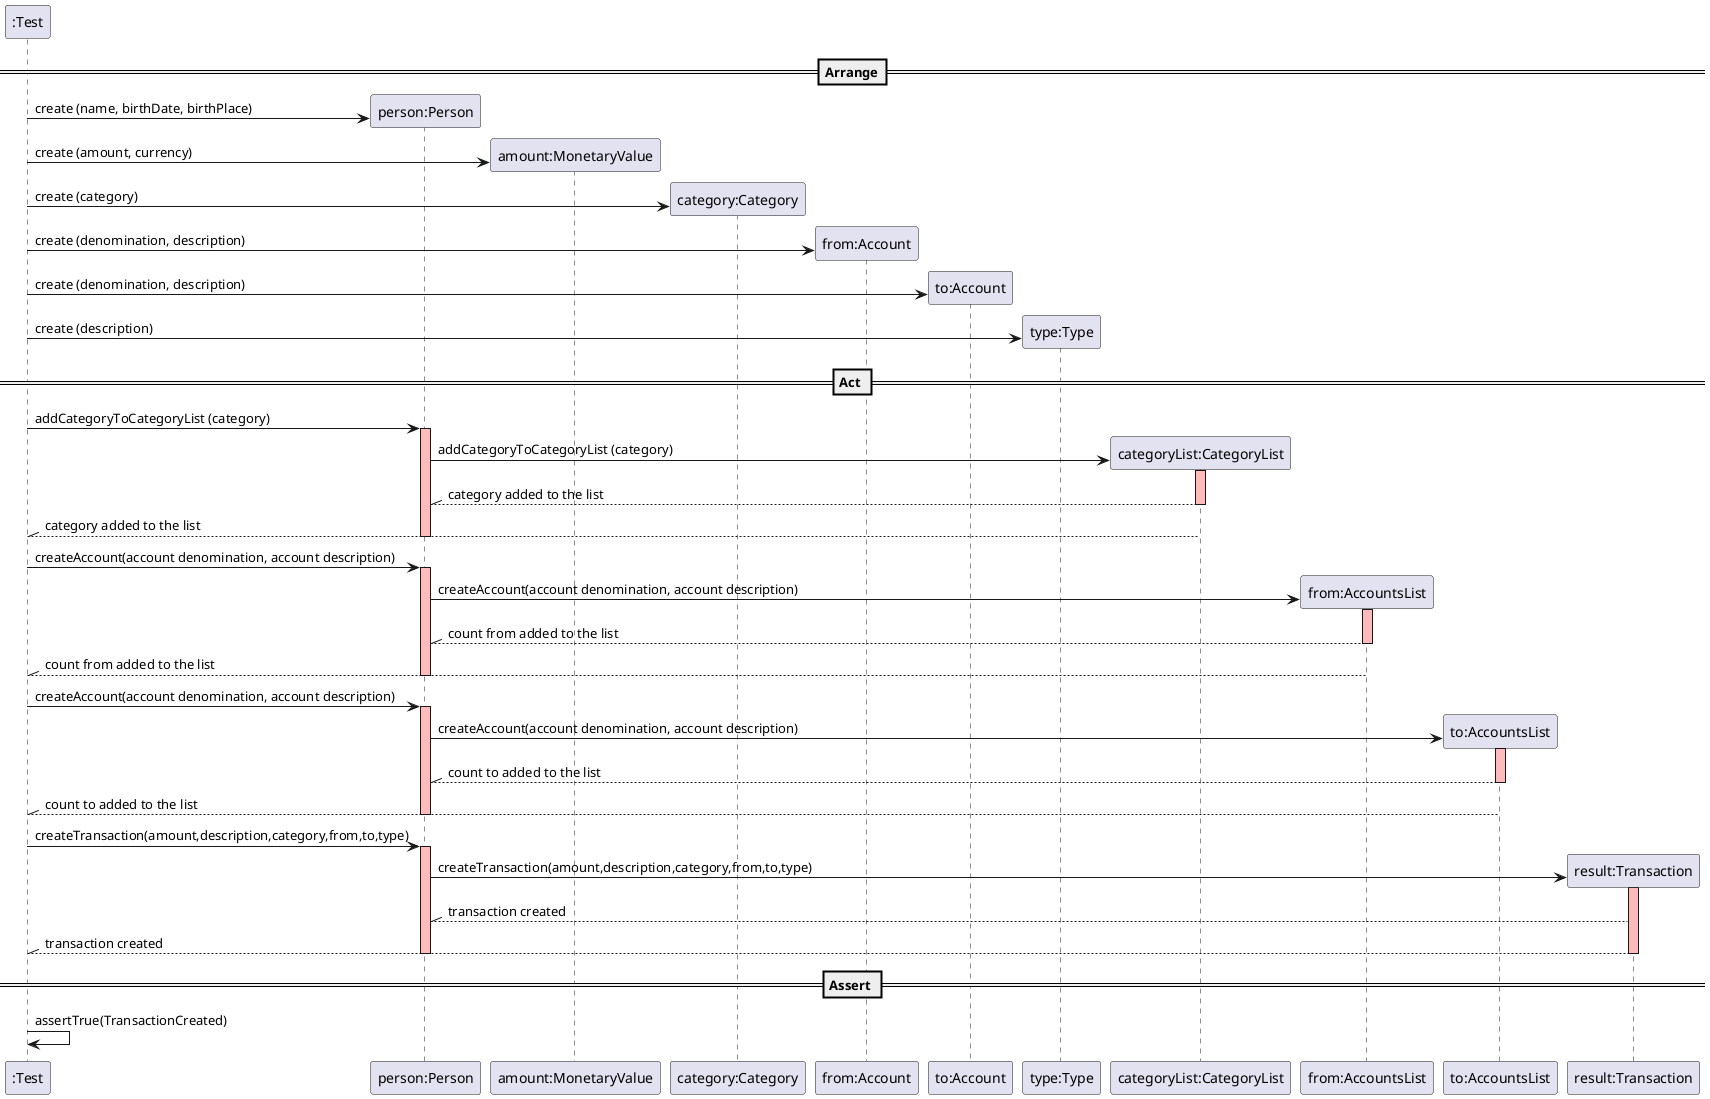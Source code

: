 @startuml
create ":Test"

==Arrange==

create "person:Person"
":Test" -> "person:Person" : create (name, birthDate, birthPlace)

create "amount:MonetaryValue"
":Test" -> "amount:MonetaryValue" : create (amount, currency)

create "category:Category"
":Test" -> "category:Category" : create (category)

create "from:Account"
":Test" -> "from:Account" : create (denomination, description)


create "to:Account"
":Test" -> "to:Account" : create (denomination, description)


create "type:Type"
":Test" -> "type:Type" : create (description)


== Act ==

":Test" -> "person:Person" : addCategoryToCategoryList (category)
activate "person:Person"  #FFBBBB

create "categoryList:CategoryList"
"person:Person" -> "categoryList:CategoryList" : addCategoryToCategoryList (category)
activate "categoryList:CategoryList"  #FFBBBB
"person:Person" //-- "categoryList:CategoryList" : category added to the list
deactivate "categoryList:CategoryList" #FFBBBB
":Test" //-- "categoryList:CategoryList" : category added to the list
deactivate "person:Person" #FFBBBB


":Test" -> "person:Person" : createAccount(account denomination, account description)
activate "person:Person"  #FFBBBB
create "from:AccountsList"
"person:Person" -> "from:AccountsList" : createAccount(account denomination, account description)
activate "from:AccountsList"  #FFBBBB
"person:Person" //-- "from:AccountsList" : count from added to the list
deactivate "from:AccountsList" #FFBBBB
":Test" //-- "from:AccountsList" : count from added to the list
deactivate "from:AccountsList" #FFBBBB
deactivate "person:Person" #FFBBBB


":Test" -> "person:Person" : createAccount(account denomination, account description)
activate "person:Person"  #FFBBBB
create "to:AccountsList"
"person:Person" -> "to:AccountsList" : createAccount(account denomination, account description)
activate "to:AccountsList"  #FFBBBB
"person:Person" //-- "to:AccountsList" : count to added to the list
deactivate "to:AccountsList" #FFBBBB
":Test" //-- "to:AccountsList" : count to added to the list
deactivate "to:AccountsList" #FFBBBB
deactivate "person:Person" #FFBBBB


":Test" -> "person:Person" : createTransaction(amount,description,category,from,to,type)
activate "person:Person"  #FFBBBB
create "result:Transaction"
"person:Person" -> "result:Transaction" : createTransaction(amount,description,category,from,to,type)
activate "result:Transaction"  #FFBBBB
"person:Person" //-- "result:Transaction"  : transaction created
":Test" //-- "result:Transaction" : transaction created
deactivate "result:Transaction" #FFBBBB
deactivate "person:Person" #FFBBBB


== Assert ==

":Test" -> ":Test" : assertTrue(TransactionCreated)

@enduml